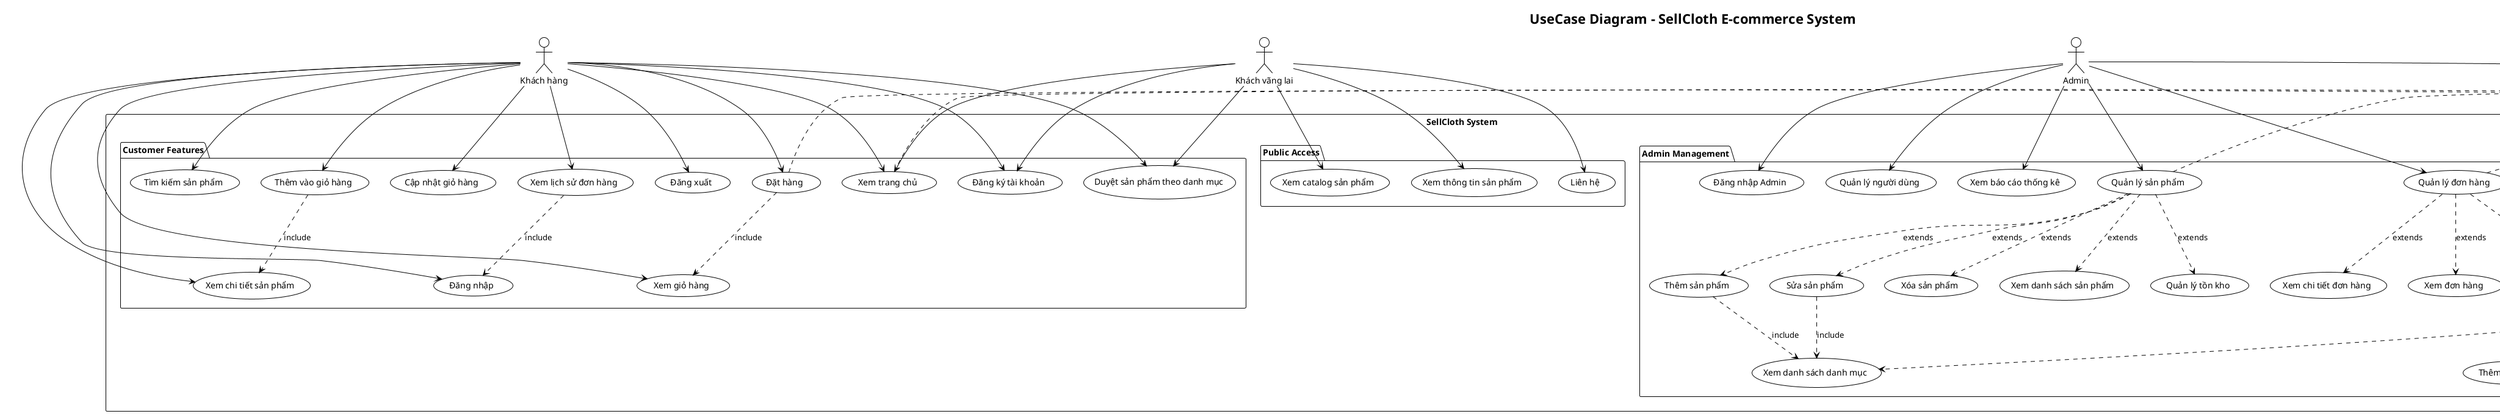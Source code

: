 @startuml SellCloth-UseCase
!theme plain
title UseCase Diagram - SellCloth E-commerce System

' Actors
actor "Admin" as Admin
actor "Khách hàng" as Customer
actor "Khách vãng lai" as Visitor

' System boundary
rectangle "SellCloth System" {
  
  ' Admin Use Cases
  package "Admin Management" {
    usecase "Đăng nhập Admin" as UC_AdminLogin
    usecase "Quản lý danh mục" as UC_ManageCategories
    usecase "Thêm danh mục" as UC_AddCategory
    usecase "Sửa danh mục" as UC_EditCategory
    usecase "Xóa danh mục" as UC_DeleteCategory
    usecase "Xem danh sách danh mục" as UC_ViewCategories
    
    usecase "Quản lý sản phẩm" as UC_ManageProducts
    usecase "Thêm sản phẩm" as UC_AddProduct
    usecase "Sửa sản phẩm" as UC_EditProduct
    usecase "Xóa sản phẩm" as UC_DeleteProduct
    usecase "Xem danh sách sản phẩm" as UC_ViewProducts
    usecase "Quản lý tồn kho" as UC_ManageInventory
    
    usecase "Quản lý đơn hàng" as UC_ManageOrders
    usecase "Xem đơn hàng" as UC_ViewOrders
    usecase "Cập nhật trạng thái đơn hàng" as UC_UpdateOrderStatus
    usecase "Xem chi tiết đơn hàng" as UC_ViewOrderDetails
    
    usecase "Quản lý người dùng" as UC_ManageUsers
    usecase "Xem báo cáo thống kê" as UC_ViewReports
  }
  
  ' Customer Use Cases (Future features)
  package "Customer Features" {
    usecase "Xem trang chủ" as UC_ViewHomepage
    usecase "Duyệt sản phẩm theo danh mục" as UC_BrowseByCategory
    usecase "Xem chi tiết sản phẩm" as UC_ViewProductDetails
    usecase "Tìm kiếm sản phẩm" as UC_SearchProducts
    usecase "Thêm vào giỏ hàng" as UC_AddToCart
    usecase "Xem giỏ hàng" as UC_ViewCart
    usecase "Cập nhật giỏ hàng" as UC_UpdateCart
    usecase "Đặt hàng" as UC_PlaceOrder
    usecase "Xem lịch sử đơn hàng" as UC_ViewOrderHistory
    usecase "Đăng ký tài khoản" as UC_Register
    usecase "Đăng nhập" as UC_CustomerLogin
    usecase "Đăng xuất" as UC_Logout
  }
  
  ' Visitor Use Cases
  package "Public Access" {
    usecase "Xem catalog sản phẩm" as UC_ViewCatalog
    usecase "Xem thông tin sản phẩm" as UC_ViewProductInfo
    usecase "Liên hệ" as UC_Contact
  }
}

' Admin relationships
Admin --> UC_AdminLogin
Admin --> UC_ManageCategories
Admin --> UC_ManageProducts
Admin --> UC_ManageOrders
Admin --> UC_ManageUsers
Admin --> UC_ViewReports

' Category management extends
UC_ManageCategories ..> UC_AddCategory : extends
UC_ManageCategories ..> UC_EditCategory : extends
UC_ManageCategories ..> UC_DeleteCategory : extends
UC_ManageCategories ..> UC_ViewCategories : extends

' Product management extends
UC_ManageProducts ..> UC_AddProduct : extends
UC_ManageProducts ..> UC_EditProduct : extends
UC_ManageProducts ..> UC_DeleteProduct : extends
UC_ManageProducts ..> UC_ViewProducts : extends
UC_ManageProducts ..> UC_ManageInventory : extends

' Order management extends
UC_ManageOrders ..> UC_ViewOrders : extends
UC_ManageOrders ..> UC_UpdateOrderStatus : extends
UC_ManageOrders ..> UC_ViewOrderDetails : extends

' Customer relationships (Future)
Customer --> UC_ViewHomepage
Customer --> UC_BrowseByCategory
Customer --> UC_ViewProductDetails
Customer --> UC_SearchProducts
Customer --> UC_AddToCart
Customer --> UC_ViewCart
Customer --> UC_UpdateCart
Customer --> UC_PlaceOrder
Customer --> UC_ViewOrderHistory
Customer --> UC_Register
Customer --> UC_CustomerLogin
Customer --> UC_Logout

' Visitor relationships
Visitor --> UC_ViewHomepage
Visitor --> UC_ViewCatalog
Visitor --> UC_ViewProductInfo
Visitor --> UC_BrowseByCategory
Visitor --> UC_Contact
Visitor --> UC_Register

' Include relationships
UC_AddProduct ..> UC_ViewCategories : include
UC_EditProduct ..> UC_ViewCategories : include
UC_PlaceOrder ..> UC_ViewCart : include
UC_ViewOrderHistory ..> UC_CustomerLogin : include
UC_AddToCart ..> UC_ViewProductDetails : include

' Notes
note right of UC_ManageCategories
  Hiện tại: ✅ Hoàn thành
  - CRUD operations working
  - Vietnamese interface
  - Auto-slug generation
end note

note right of UC_ManageProducts
  Hiện tại: ✅ Hoàn thành
  - Full product management
  - Size/Color variants (JSON)
  - Stock management
  - Category relationships
end note

note right of UC_ManageOrders
  Hiện tại: ✅ Hoàn thành
  - Order CRUD operations
  - Status management
  - Customer info embedded
end note

note right of UC_ViewHomepage
  Tương lai: 🚧 Cần phát triển
  - Public website
  - Product showcase
  - Category navigation
end note

note right of UC_PlaceOrder
  Tương lai: 🚧 Cần phát triển
  - Shopping cart system
  - Checkout process
  - Payment integration
end note

@enduml
